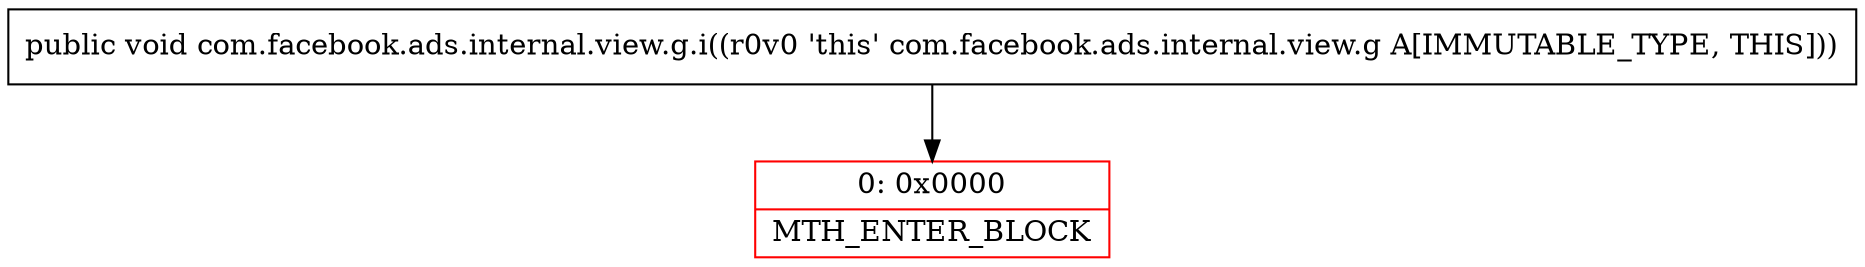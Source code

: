 digraph "CFG forcom.facebook.ads.internal.view.g.i()V" {
subgraph cluster_Region_698110177 {
label = "R(0)";
node [shape=record,color=blue];
}
Node_0 [shape=record,color=red,label="{0\:\ 0x0000|MTH_ENTER_BLOCK\l}"];
MethodNode[shape=record,label="{public void com.facebook.ads.internal.view.g.i((r0v0 'this' com.facebook.ads.internal.view.g A[IMMUTABLE_TYPE, THIS])) }"];
MethodNode -> Node_0;
}

